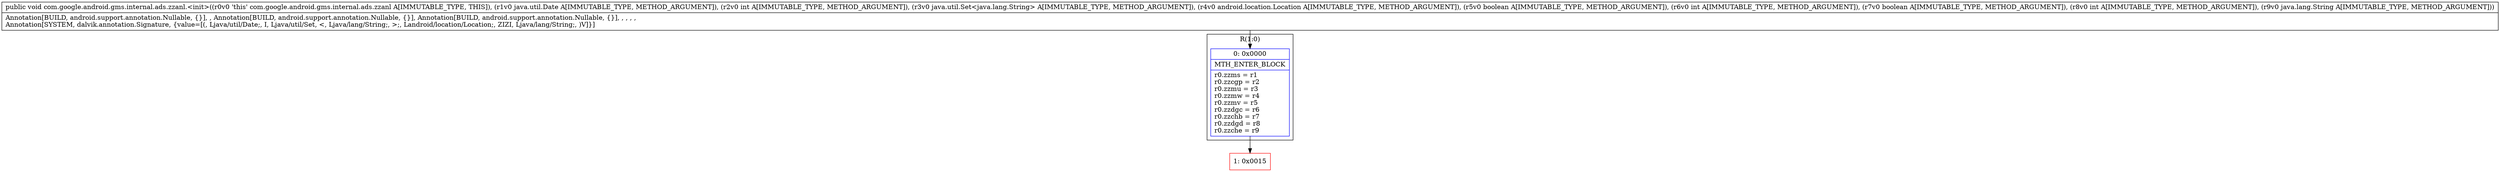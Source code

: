 digraph "CFG forcom.google.android.gms.internal.ads.zzanl.\<init\>(Ljava\/util\/Date;ILjava\/util\/Set;Landroid\/location\/Location;ZIZILjava\/lang\/String;)V" {
subgraph cluster_Region_326179675 {
label = "R(1:0)";
node [shape=record,color=blue];
Node_0 [shape=record,label="{0\:\ 0x0000|MTH_ENTER_BLOCK\l|r0.zzms = r1\lr0.zzcgp = r2\lr0.zzmu = r3\lr0.zzmw = r4\lr0.zzmv = r5\lr0.zzdgc = r6\lr0.zzchb = r7\lr0.zzdgd = r8\lr0.zzche = r9\l}"];
}
Node_1 [shape=record,color=red,label="{1\:\ 0x0015}"];
MethodNode[shape=record,label="{public void com.google.android.gms.internal.ads.zzanl.\<init\>((r0v0 'this' com.google.android.gms.internal.ads.zzanl A[IMMUTABLE_TYPE, THIS]), (r1v0 java.util.Date A[IMMUTABLE_TYPE, METHOD_ARGUMENT]), (r2v0 int A[IMMUTABLE_TYPE, METHOD_ARGUMENT]), (r3v0 java.util.Set\<java.lang.String\> A[IMMUTABLE_TYPE, METHOD_ARGUMENT]), (r4v0 android.location.Location A[IMMUTABLE_TYPE, METHOD_ARGUMENT]), (r5v0 boolean A[IMMUTABLE_TYPE, METHOD_ARGUMENT]), (r6v0 int A[IMMUTABLE_TYPE, METHOD_ARGUMENT]), (r7v0 boolean A[IMMUTABLE_TYPE, METHOD_ARGUMENT]), (r8v0 int A[IMMUTABLE_TYPE, METHOD_ARGUMENT]), (r9v0 java.lang.String A[IMMUTABLE_TYPE, METHOD_ARGUMENT]))  | Annotation[BUILD, android.support.annotation.Nullable, \{\}], , Annotation[BUILD, android.support.annotation.Nullable, \{\}], Annotation[BUILD, android.support.annotation.Nullable, \{\}], , , , , \lAnnotation[SYSTEM, dalvik.annotation.Signature, \{value=[(, Ljava\/util\/Date;, I, Ljava\/util\/Set, \<, Ljava\/lang\/String;, \>;, Landroid\/location\/Location;, ZIZI, Ljava\/lang\/String;, )V]\}]\l}"];
MethodNode -> Node_0;
Node_0 -> Node_1;
}

